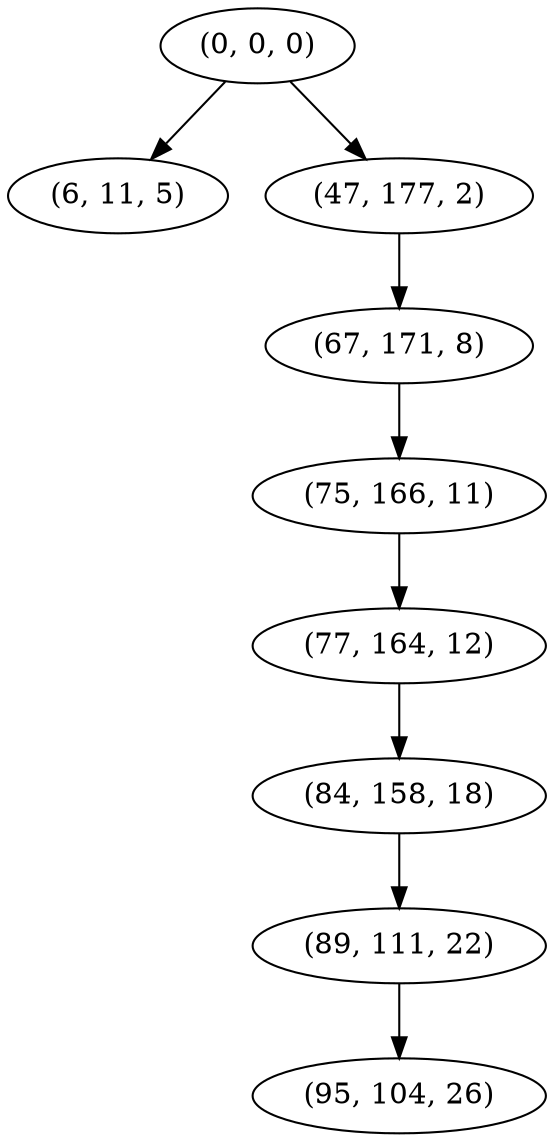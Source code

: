 digraph tree {
    "(0, 0, 0)";
    "(6, 11, 5)";
    "(47, 177, 2)";
    "(67, 171, 8)";
    "(75, 166, 11)";
    "(77, 164, 12)";
    "(84, 158, 18)";
    "(89, 111, 22)";
    "(95, 104, 26)";
    "(0, 0, 0)" -> "(6, 11, 5)";
    "(0, 0, 0)" -> "(47, 177, 2)";
    "(47, 177, 2)" -> "(67, 171, 8)";
    "(67, 171, 8)" -> "(75, 166, 11)";
    "(75, 166, 11)" -> "(77, 164, 12)";
    "(77, 164, 12)" -> "(84, 158, 18)";
    "(84, 158, 18)" -> "(89, 111, 22)";
    "(89, 111, 22)" -> "(95, 104, 26)";
}
